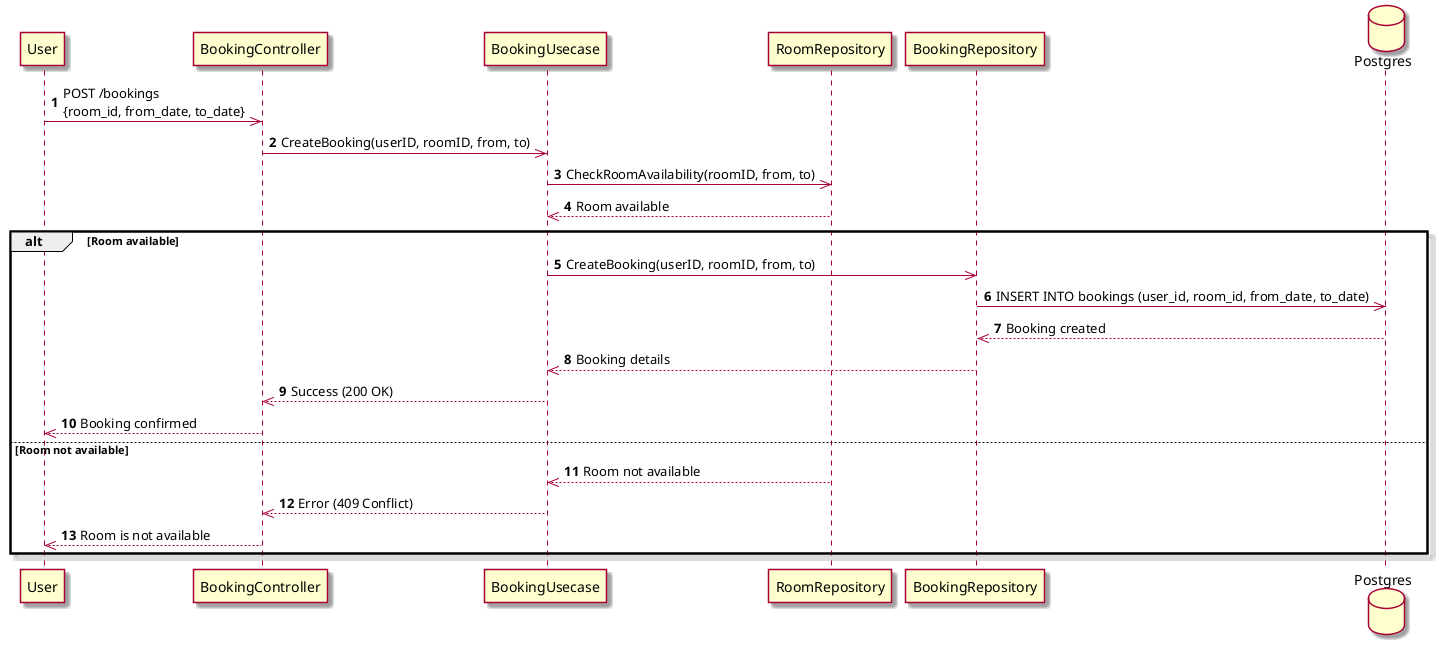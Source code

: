 @startuml sequenceDiagram
skin rose
participant "User" as U
participant "BookingController" as BC
participant "BookingUsecase" as BU
participant "RoomRepository" as RR
participant "BookingRepository" as BR
database "Postgres" as DB
autonumber
U->>BC: POST /bookings\n{room_id, from_date, to_date}
BC->>BU: CreateBooking(userID, roomID, from, to)
BU->>RR: CheckRoomAvailability(roomID, from, to)
RR-->>BU: Room available
alt Room available
  BU->>BR: CreateBooking(userID, roomID, from, to)
  BR->>DB: INSERT INTO bookings (user_id, room_id, from_date, to_date)
  DB-->>BR: Booking created
  BR-->>BU: Booking details
  BU-->>BC: Success (200 OK)
  BC-->>U: Booking confirmed
else Room not available
  RR-->>BU: Room not available
  BU-->>BC: Error (409 Conflict)
  BC-->>U: Room is not available
end
@enduml